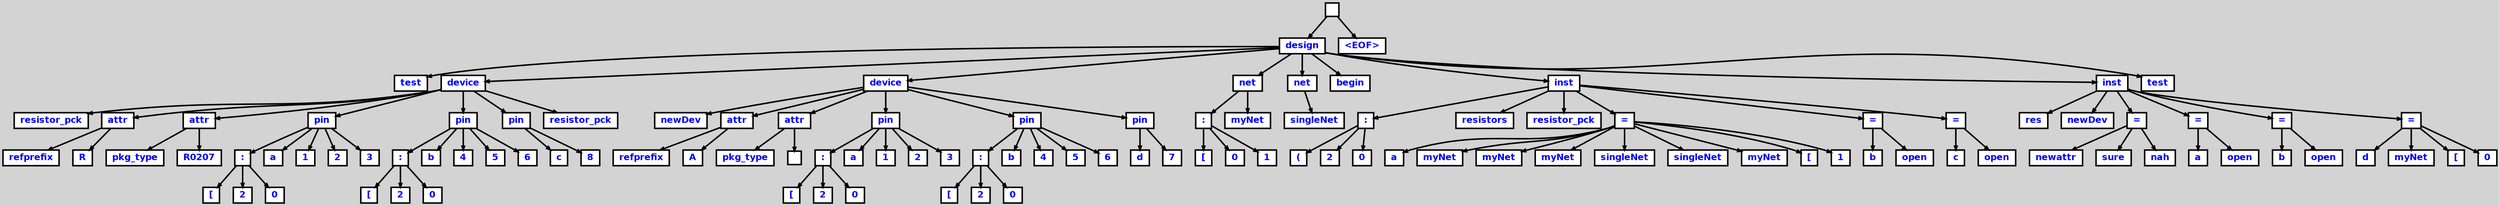 digraph {

	ordering=out;
	ranksep=.4;
	bgcolor="lightgrey"; node [shape=box, fixedsize=false, fontsize=12, fontname="Helvetica-bold", fontcolor="blue"
		width=.25, height=.25, color="black", fillcolor="white", style="filled, solid, bold"];
	edge [arrowsize=.5, color="black", style="bold"]

  n0 [label=""];
  n1 [label="design"];
  n1 [label="design"];
  n2 [label="test"];
  n3 [label="device"];
  n3 [label="device"];
  n4 [label="resistor_pck"];
  n5 [label="attr"];
  n5 [label="attr"];
  n6 [label="refprefix"];
  n7 [label="R"];
  n8 [label="attr"];
  n8 [label="attr"];
  n9 [label="pkg_type"];
  n10 [label="R0207"];
  n11 [label="pin"];
  n11 [label="pin"];
  n12 [label=":"];
  n12 [label=":"];
  n13 [label="["];
  n14 [label="2"];
  n15 [label="0"];
  n16 [label="a"];
  n17 [label="1"];
  n18 [label="2"];
  n19 [label="3"];
  n20 [label="pin"];
  n20 [label="pin"];
  n21 [label=":"];
  n21 [label=":"];
  n22 [label="["];
  n23 [label="2"];
  n24 [label="0"];
  n25 [label="b"];
  n26 [label="4"];
  n27 [label="5"];
  n28 [label="6"];
  n29 [label="pin"];
  n29 [label="pin"];
  n30 [label="c"];
  n31 [label="8"];
  n32 [label="resistor_pck"];
  n33 [label="device"];
  n33 [label="device"];
  n34 [label="newDev"];
  n35 [label="attr"];
  n35 [label="attr"];
  n36 [label="refprefix"];
  n37 [label="A"];
  n38 [label="attr"];
  n38 [label="attr"];
  n39 [label="pkg_type"];
  n40 [label=""];
  n41 [label="pin"];
  n41 [label="pin"];
  n42 [label=":"];
  n42 [label=":"];
  n43 [label="["];
  n44 [label="2"];
  n45 [label="0"];
  n46 [label="a"];
  n47 [label="1"];
  n48 [label="2"];
  n49 [label="3"];
  n50 [label="pin"];
  n50 [label="pin"];
  n51 [label=":"];
  n51 [label=":"];
  n52 [label="["];
  n53 [label="2"];
  n54 [label="0"];
  n55 [label="b"];
  n56 [label="4"];
  n57 [label="5"];
  n58 [label="6"];
  n59 [label="pin"];
  n59 [label="pin"];
  n60 [label="d"];
  n61 [label="7"];
  n62 [label="net"];
  n62 [label="net"];
  n63 [label=":"];
  n63 [label=":"];
  n64 [label="["];
  n65 [label="0"];
  n66 [label="1"];
  n67 [label="myNet"];
  n68 [label="net"];
  n68 [label="net"];
  n69 [label="singleNet"];
  n70 [label="begin"];
  n71 [label="inst"];
  n71 [label="inst"];
  n72 [label=":"];
  n72 [label=":"];
  n73 [label="("];
  n74 [label="2"];
  n75 [label="0"];
  n76 [label="resistors"];
  n77 [label="resistor_pck"];
  n78 [label="="];
  n78 [label="="];
  n79 [label="a"];
  n80 [label="myNet"];
  n81 [label="myNet"];
  n82 [label="myNet"];
  n83 [label="singleNet"];
  n84 [label="singleNet"];
  n85 [label="myNet"];
  n86 [label="["];
  n87 [label="1"];
  n88 [label="="];
  n88 [label="="];
  n89 [label="b"];
  n90 [label="open"];
  n91 [label="="];
  n91 [label="="];
  n92 [label="c"];
  n93 [label="open"];
  n94 [label="inst"];
  n94 [label="inst"];
  n95 [label="res"];
  n96 [label="newDev"];
  n97 [label="="];
  n97 [label="="];
  n98 [label="newattr"];
  n99 [label="sure"];
  n100 [label="nah"];
  n101 [label="="];
  n101 [label="="];
  n102 [label="a"];
  n103 [label="open"];
  n104 [label="="];
  n104 [label="="];
  n105 [label="b"];
  n106 [label="open"];
  n107 [label="="];
  n107 [label="="];
  n108 [label="d"];
  n109 [label="myNet"];
  n110 [label="["];
  n111 [label="0"];
  n112 [label="test"];
  n113 [label="<EOF>"];

  n0 -> n1 // "" -> "design"
  n1 -> n2 // "design" -> "test"
  n1 -> n3 // "design" -> "device"
  n3 -> n4 // "device" -> "resistor_pck"
  n3 -> n5 // "device" -> "attr"
  n5 -> n6 // "attr" -> "refprefix"
  n5 -> n7 // "attr" -> "R"
  n3 -> n8 // "device" -> "attr"
  n8 -> n9 // "attr" -> "pkg_type"
  n8 -> n10 // "attr" -> "R0207"
  n3 -> n11 // "device" -> "pin"
  n11 -> n12 // "pin" -> ":"
  n12 -> n13 // ":" -> "["
  n12 -> n14 // ":" -> "2"
  n12 -> n15 // ":" -> "0"
  n11 -> n16 // "pin" -> "a"
  n11 -> n17 // "pin" -> "1"
  n11 -> n18 // "pin" -> "2"
  n11 -> n19 // "pin" -> "3"
  n3 -> n20 // "device" -> "pin"
  n20 -> n21 // "pin" -> ":"
  n21 -> n22 // ":" -> "["
  n21 -> n23 // ":" -> "2"
  n21 -> n24 // ":" -> "0"
  n20 -> n25 // "pin" -> "b"
  n20 -> n26 // "pin" -> "4"
  n20 -> n27 // "pin" -> "5"
  n20 -> n28 // "pin" -> "6"
  n3 -> n29 // "device" -> "pin"
  n29 -> n30 // "pin" -> "c"
  n29 -> n31 // "pin" -> "8"
  n3 -> n32 // "device" -> "resistor_pck"
  n1 -> n33 // "design" -> "device"
  n33 -> n34 // "device" -> "newDev"
  n33 -> n35 // "device" -> "attr"
  n35 -> n36 // "attr" -> "refprefix"
  n35 -> n37 // "attr" -> "A"
  n33 -> n38 // "device" -> "attr"
  n38 -> n39 // "attr" -> "pkg_type"
  n38 -> n40 // "attr" -> ""
  n33 -> n41 // "device" -> "pin"
  n41 -> n42 // "pin" -> ":"
  n42 -> n43 // ":" -> "["
  n42 -> n44 // ":" -> "2"
  n42 -> n45 // ":" -> "0"
  n41 -> n46 // "pin" -> "a"
  n41 -> n47 // "pin" -> "1"
  n41 -> n48 // "pin" -> "2"
  n41 -> n49 // "pin" -> "3"
  n33 -> n50 // "device" -> "pin"
  n50 -> n51 // "pin" -> ":"
  n51 -> n52 // ":" -> "["
  n51 -> n53 // ":" -> "2"
  n51 -> n54 // ":" -> "0"
  n50 -> n55 // "pin" -> "b"
  n50 -> n56 // "pin" -> "4"
  n50 -> n57 // "pin" -> "5"
  n50 -> n58 // "pin" -> "6"
  n33 -> n59 // "device" -> "pin"
  n59 -> n60 // "pin" -> "d"
  n59 -> n61 // "pin" -> "7"
  n1 -> n62 // "design" -> "net"
  n62 -> n63 // "net" -> ":"
  n63 -> n64 // ":" -> "["
  n63 -> n65 // ":" -> "0"
  n63 -> n66 // ":" -> "1"
  n62 -> n67 // "net" -> "myNet"
  n1 -> n68 // "design" -> "net"
  n68 -> n69 // "net" -> "singleNet"
  n1 -> n70 // "design" -> "begin"
  n1 -> n71 // "design" -> "inst"
  n71 -> n72 // "inst" -> ":"
  n72 -> n73 // ":" -> "("
  n72 -> n74 // ":" -> "2"
  n72 -> n75 // ":" -> "0"
  n71 -> n76 // "inst" -> "resistors"
  n71 -> n77 // "inst" -> "resistor_pck"
  n71 -> n78 // "inst" -> "="
  n78 -> n79 // "=" -> "a"
  n78 -> n80 // "=" -> "myNet"
  n78 -> n81 // "=" -> "myNet"
  n78 -> n82 // "=" -> "myNet"
  n78 -> n83 // "=" -> "singleNet"
  n78 -> n84 // "=" -> "singleNet"
  n78 -> n85 // "=" -> "myNet"
  n78 -> n86 // "=" -> "["
  n78 -> n87 // "=" -> "1"
  n71 -> n88 // "inst" -> "="
  n88 -> n89 // "=" -> "b"
  n88 -> n90 // "=" -> "open"
  n71 -> n91 // "inst" -> "="
  n91 -> n92 // "=" -> "c"
  n91 -> n93 // "=" -> "open"
  n1 -> n94 // "design" -> "inst"
  n94 -> n95 // "inst" -> "res"
  n94 -> n96 // "inst" -> "newDev"
  n94 -> n97 // "inst" -> "="
  n97 -> n98 // "=" -> "newattr"
  n97 -> n99 // "=" -> "sure"
  n97 -> n100 // "=" -> "nah"
  n94 -> n101 // "inst" -> "="
  n101 -> n102 // "=" -> "a"
  n101 -> n103 // "=" -> "open"
  n94 -> n104 // "inst" -> "="
  n104 -> n105 // "=" -> "b"
  n104 -> n106 // "=" -> "open"
  n94 -> n107 // "inst" -> "="
  n107 -> n108 // "=" -> "d"
  n107 -> n109 // "=" -> "myNet"
  n107 -> n110 // "=" -> "["
  n107 -> n111 // "=" -> "0"
  n1 -> n112 // "design" -> "test"
  n0 -> n113 // "" -> "<EOF>"

}
